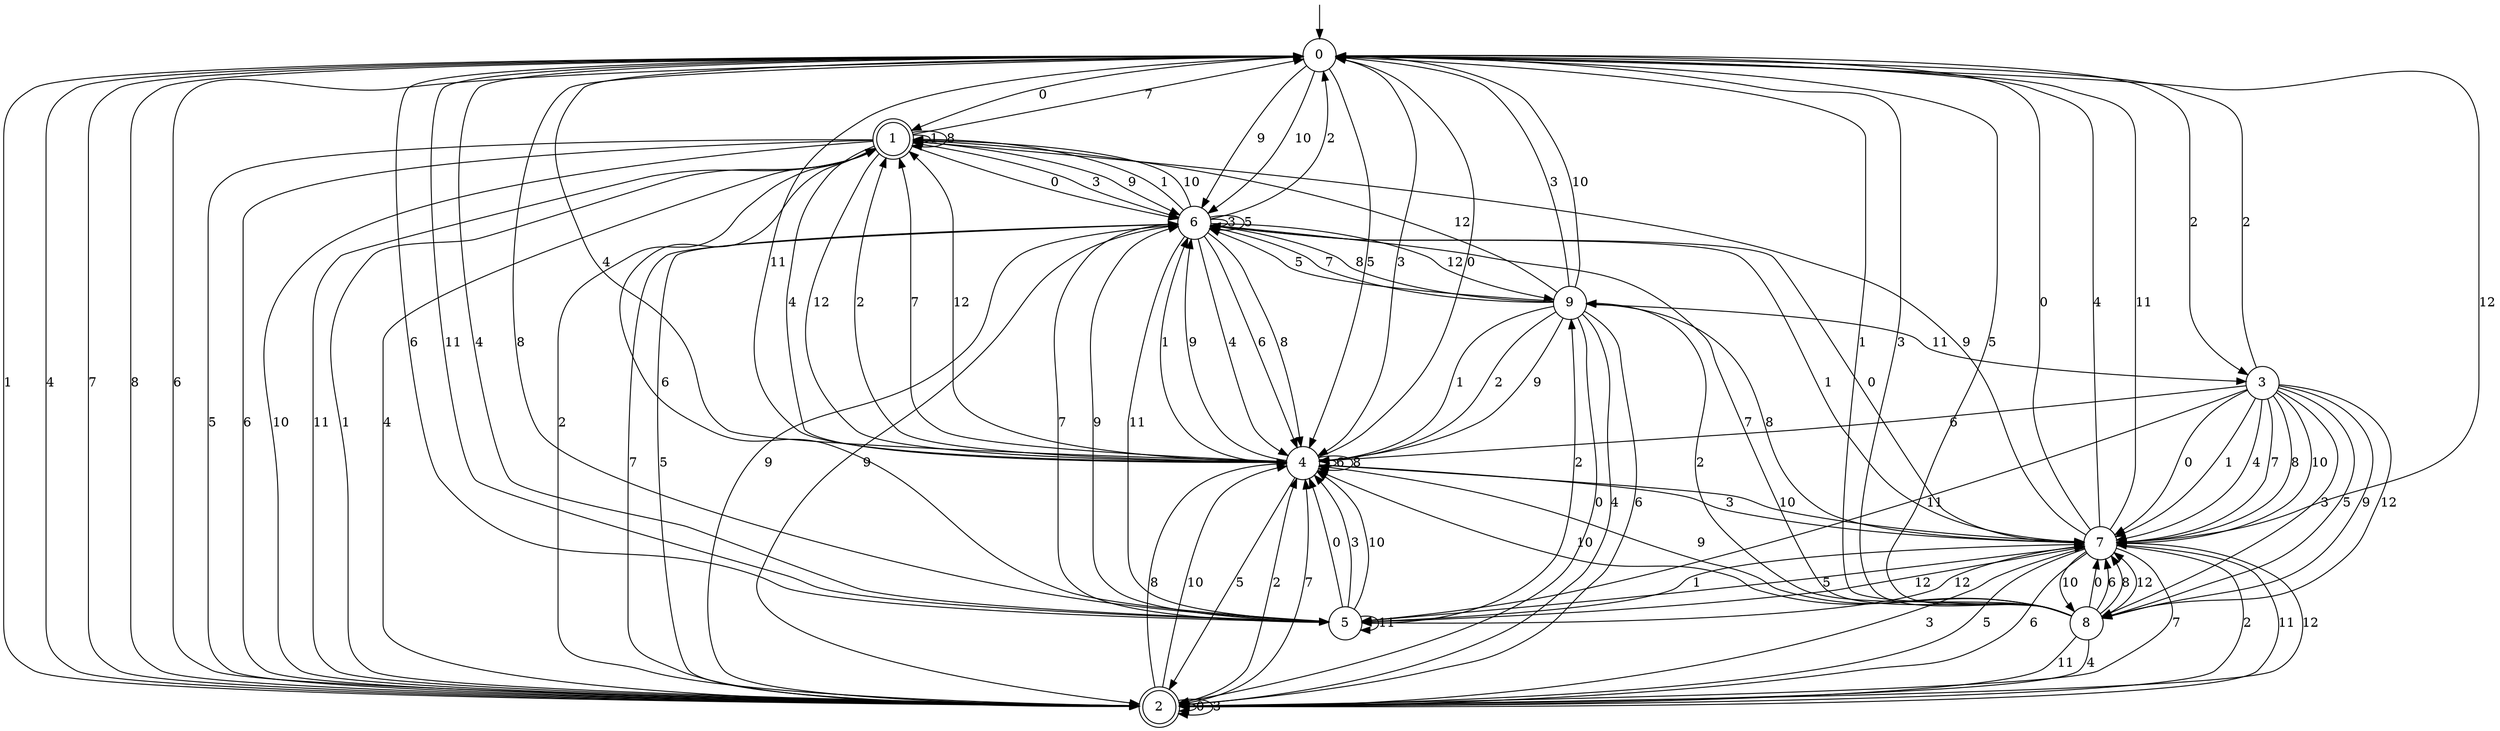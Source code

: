 digraph g {

	s0 [shape="circle" label="0"];
	s1 [shape="doublecircle" label="1"];
	s2 [shape="doublecircle" label="2"];
	s3 [shape="circle" label="3"];
	s4 [shape="circle" label="4"];
	s5 [shape="circle" label="5"];
	s6 [shape="circle" label="6"];
	s7 [shape="circle" label="7"];
	s8 [shape="circle" label="8"];
	s9 [shape="circle" label="9"];
	s0 -> s1 [label="0"];
	s0 -> s2 [label="1"];
	s0 -> s3 [label="2"];
	s0 -> s4 [label="3"];
	s0 -> s2 [label="4"];
	s0 -> s4 [label="5"];
	s0 -> s5 [label="6"];
	s0 -> s2 [label="7"];
	s0 -> s2 [label="8"];
	s0 -> s6 [label="9"];
	s0 -> s6 [label="10"];
	s0 -> s5 [label="11"];
	s0 -> s7 [label="12"];
	s1 -> s6 [label="0"];
	s1 -> s1 [label="1"];
	s1 -> s2 [label="2"];
	s1 -> s6 [label="3"];
	s1 -> s4 [label="4"];
	s1 -> s2 [label="5"];
	s1 -> s2 [label="6"];
	s1 -> s0 [label="7"];
	s1 -> s1 [label="8"];
	s1 -> s6 [label="9"];
	s1 -> s2 [label="10"];
	s1 -> s2 [label="11"];
	s1 -> s4 [label="12"];
	s2 -> s2 [label="0"];
	s2 -> s1 [label="1"];
	s2 -> s4 [label="2"];
	s2 -> s2 [label="3"];
	s2 -> s1 [label="4"];
	s2 -> s6 [label="5"];
	s2 -> s0 [label="6"];
	s2 -> s4 [label="7"];
	s2 -> s4 [label="8"];
	s2 -> s6 [label="9"];
	s2 -> s4 [label="10"];
	s2 -> s7 [label="11"];
	s2 -> s7 [label="12"];
	s3 -> s7 [label="0"];
	s3 -> s7 [label="1"];
	s3 -> s0 [label="2"];
	s3 -> s8 [label="3"];
	s3 -> s7 [label="4"];
	s3 -> s8 [label="5"];
	s3 -> s4 [label="6"];
	s3 -> s7 [label="7"];
	s3 -> s7 [label="8"];
	s3 -> s8 [label="9"];
	s3 -> s7 [label="10"];
	s3 -> s5 [label="11"];
	s3 -> s8 [label="12"];
	s4 -> s0 [label="0"];
	s4 -> s6 [label="1"];
	s4 -> s1 [label="2"];
	s4 -> s7 [label="3"];
	s4 -> s0 [label="4"];
	s4 -> s2 [label="5"];
	s4 -> s4 [label="6"];
	s4 -> s1 [label="7"];
	s4 -> s4 [label="8"];
	s4 -> s6 [label="9"];
	s4 -> s7 [label="10"];
	s4 -> s0 [label="11"];
	s4 -> s1 [label="12"];
	s5 -> s4 [label="0"];
	s5 -> s7 [label="1"];
	s5 -> s9 [label="2"];
	s5 -> s4 [label="3"];
	s5 -> s0 [label="4"];
	s5 -> s7 [label="5"];
	s5 -> s1 [label="6"];
	s5 -> s6 [label="7"];
	s5 -> s0 [label="8"];
	s5 -> s6 [label="9"];
	s5 -> s4 [label="10"];
	s5 -> s5 [label="11"];
	s5 -> s7 [label="12"];
	s6 -> s7 [label="0"];
	s6 -> s1 [label="1"];
	s6 -> s0 [label="2"];
	s6 -> s6 [label="3"];
	s6 -> s4 [label="4"];
	s6 -> s6 [label="5"];
	s6 -> s4 [label="6"];
	s6 -> s2 [label="7"];
	s6 -> s4 [label="8"];
	s6 -> s2 [label="9"];
	s6 -> s1 [label="10"];
	s6 -> s5 [label="11"];
	s6 -> s9 [label="12"];
	s7 -> s0 [label="0"];
	s7 -> s6 [label="1"];
	s7 -> s2 [label="2"];
	s7 -> s2 [label="3"];
	s7 -> s0 [label="4"];
	s7 -> s2 [label="5"];
	s7 -> s2 [label="6"];
	s7 -> s2 [label="7"];
	s7 -> s9 [label="8"];
	s7 -> s1 [label="9"];
	s7 -> s8 [label="10"];
	s7 -> s0 [label="11"];
	s7 -> s5 [label="12"];
	s8 -> s7 [label="0"];
	s8 -> s0 [label="1"];
	s8 -> s9 [label="2"];
	s8 -> s0 [label="3"];
	s8 -> s2 [label="4"];
	s8 -> s0 [label="5"];
	s8 -> s7 [label="6"];
	s8 -> s6 [label="7"];
	s8 -> s7 [label="8"];
	s8 -> s4 [label="9"];
	s8 -> s4 [label="10"];
	s8 -> s2 [label="11"];
	s8 -> s7 [label="12"];
	s9 -> s2 [label="0"];
	s9 -> s4 [label="1"];
	s9 -> s4 [label="2"];
	s9 -> s0 [label="3"];
	s9 -> s2 [label="4"];
	s9 -> s6 [label="5"];
	s9 -> s2 [label="6"];
	s9 -> s6 [label="7"];
	s9 -> s6 [label="8"];
	s9 -> s4 [label="9"];
	s9 -> s0 [label="10"];
	s9 -> s3 [label="11"];
	s9 -> s1 [label="12"];

__start0 [label="" shape="none" width="0" height="0"];
__start0 -> s0;

}
